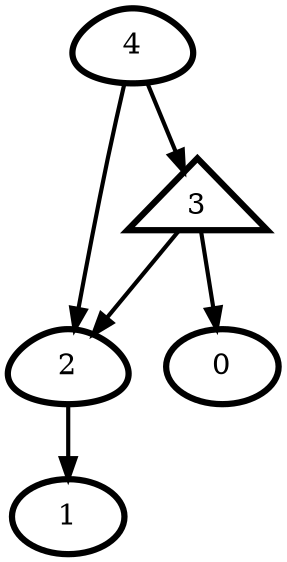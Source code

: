 digraph G {
    0 [penwidth=3,label="0"]
    1 [penwidth=3,label="1"]
    2 [penwidth=3,label="2",shape = "egg"]
    3 [penwidth=3,label="3",shape = "triangle"]
    4 [penwidth=3,label="4",shape = "egg"]

    2 -> 1 [penwidth=2]
    3 -> 0 [penwidth=2]
    3 -> 2 [penwidth=2]
    4 -> 2 [penwidth=2]
    4 -> 3 [penwidth=2]
}